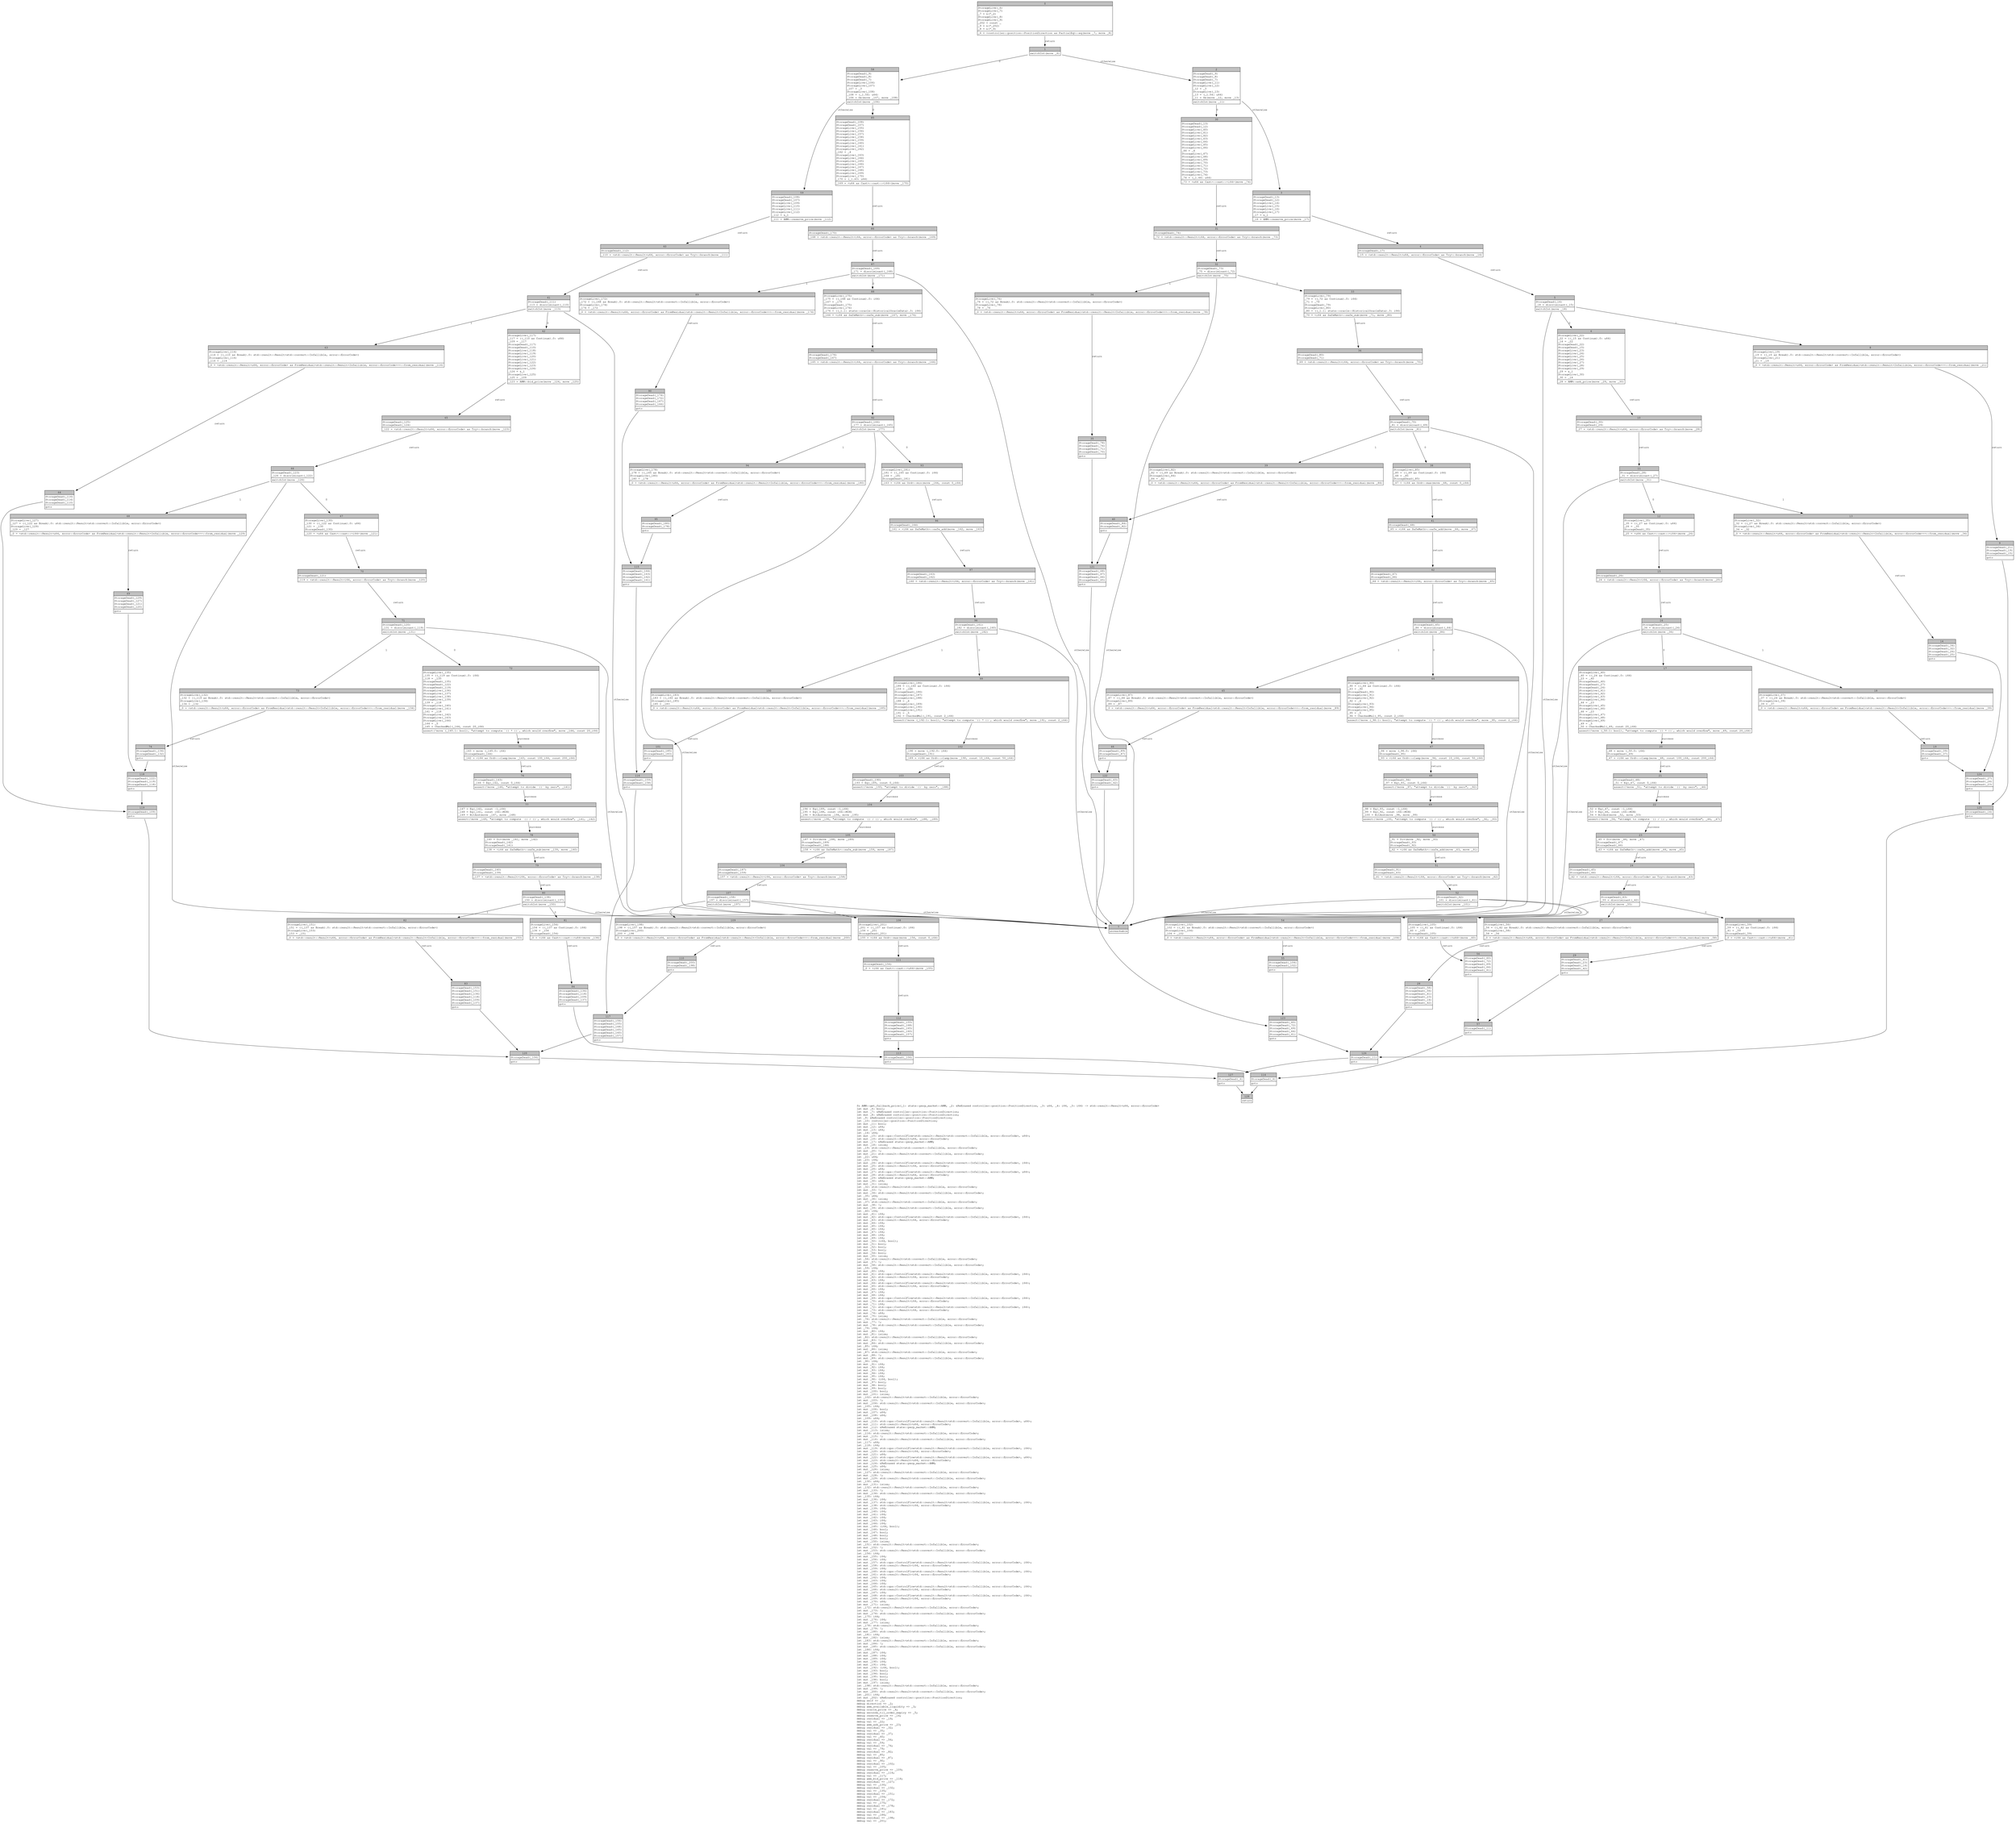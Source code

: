 digraph Mir_0_3826 {
    graph [fontname="Courier, monospace"];
    node [fontname="Courier, monospace"];
    edge [fontname="Courier, monospace"];
    label=<fn AMM::get_fallback_price(_1: state::perp_market::AMM, _2: &amp;ReErased controller::position::PositionDirection, _3: u64, _4: i64, _5: i64) -&gt; std::result::Result&lt;u64, error::ErrorCode&gt;<br align="left"/>let mut _6: bool;<br align="left"/>let mut _7: &amp;ReErased controller::position::PositionDirection;<br align="left"/>let mut _8: &amp;ReErased controller::position::PositionDirection;<br align="left"/>let _9: &amp;ReErased controller::position::PositionDirection;<br align="left"/>let _10: controller::position::PositionDirection;<br align="left"/>let mut _11: bool;<br align="left"/>let mut _12: u64;<br align="left"/>let mut _13: u64;<br align="left"/>let _14: u64;<br align="left"/>let mut _15: std::ops::ControlFlow&lt;std::result::Result&lt;std::convert::Infallible, error::ErrorCode&gt;, u64&gt;;<br align="left"/>let mut _16: std::result::Result&lt;u64, error::ErrorCode&gt;;<br align="left"/>let mut _17: &amp;ReErased state::perp_market::AMM;<br align="left"/>let mut _18: isize;<br align="left"/>let _19: std::result::Result&lt;std::convert::Infallible, error::ErrorCode&gt;;<br align="left"/>let mut _20: !;<br align="left"/>let mut _21: std::result::Result&lt;std::convert::Infallible, error::ErrorCode&gt;;<br align="left"/>let _22: u64;<br align="left"/>let _23: i64;<br align="left"/>let mut _24: std::ops::ControlFlow&lt;std::result::Result&lt;std::convert::Infallible, error::ErrorCode&gt;, i64&gt;;<br align="left"/>let mut _25: std::result::Result&lt;i64, error::ErrorCode&gt;;<br align="left"/>let mut _26: u64;<br align="left"/>let mut _27: std::ops::ControlFlow&lt;std::result::Result&lt;std::convert::Infallible, error::ErrorCode&gt;, u64&gt;;<br align="left"/>let mut _28: std::result::Result&lt;u64, error::ErrorCode&gt;;<br align="left"/>let mut _29: &amp;ReErased state::perp_market::AMM;<br align="left"/>let mut _30: u64;<br align="left"/>let mut _31: isize;<br align="left"/>let _32: std::result::Result&lt;std::convert::Infallible, error::ErrorCode&gt;;<br align="left"/>let mut _33: !;<br align="left"/>let mut _34: std::result::Result&lt;std::convert::Infallible, error::ErrorCode&gt;;<br align="left"/>let _35: u64;<br align="left"/>let mut _36: isize;<br align="left"/>let _37: std::result::Result&lt;std::convert::Infallible, error::ErrorCode&gt;;<br align="left"/>let mut _38: !;<br align="left"/>let mut _39: std::result::Result&lt;std::convert::Infallible, error::ErrorCode&gt;;<br align="left"/>let _40: i64;<br align="left"/>let mut _41: i64;<br align="left"/>let mut _42: std::ops::ControlFlow&lt;std::result::Result&lt;std::convert::Infallible, error::ErrorCode&gt;, i64&gt;;<br align="left"/>let mut _43: std::result::Result&lt;i64, error::ErrorCode&gt;;<br align="left"/>let mut _44: i64;<br align="left"/>let mut _45: i64;<br align="left"/>let mut _46: i64;<br align="left"/>let mut _47: i64;<br align="left"/>let mut _48: i64;<br align="left"/>let mut _49: i64;<br align="left"/>let mut _50: (i64, bool);<br align="left"/>let mut _51: bool;<br align="left"/>let mut _52: bool;<br align="left"/>let mut _53: bool;<br align="left"/>let mut _54: bool;<br align="left"/>let mut _55: isize;<br align="left"/>let _56: std::result::Result&lt;std::convert::Infallible, error::ErrorCode&gt;;<br align="left"/>let mut _57: !;<br align="left"/>let mut _58: std::result::Result&lt;std::convert::Infallible, error::ErrorCode&gt;;<br align="left"/>let _59: i64;<br align="left"/>let mut _60: i64;<br align="left"/>let mut _61: std::ops::ControlFlow&lt;std::result::Result&lt;std::convert::Infallible, error::ErrorCode&gt;, i64&gt;;<br align="left"/>let mut _62: std::result::Result&lt;i64, error::ErrorCode&gt;;<br align="left"/>let mut _63: i64;<br align="left"/>let mut _64: std::ops::ControlFlow&lt;std::result::Result&lt;std::convert::Infallible, error::ErrorCode&gt;, i64&gt;;<br align="left"/>let mut _65: std::result::Result&lt;i64, error::ErrorCode&gt;;<br align="left"/>let mut _66: i64;<br align="left"/>let mut _67: i64;<br align="left"/>let mut _68: i64;<br align="left"/>let mut _69: std::ops::ControlFlow&lt;std::result::Result&lt;std::convert::Infallible, error::ErrorCode&gt;, i64&gt;;<br align="left"/>let mut _70: std::result::Result&lt;i64, error::ErrorCode&gt;;<br align="left"/>let mut _71: i64;<br align="left"/>let mut _72: std::ops::ControlFlow&lt;std::result::Result&lt;std::convert::Infallible, error::ErrorCode&gt;, i64&gt;;<br align="left"/>let mut _73: std::result::Result&lt;i64, error::ErrorCode&gt;;<br align="left"/>let mut _74: u64;<br align="left"/>let mut _75: isize;<br align="left"/>let _76: std::result::Result&lt;std::convert::Infallible, error::ErrorCode&gt;;<br align="left"/>let mut _77: !;<br align="left"/>let mut _78: std::result::Result&lt;std::convert::Infallible, error::ErrorCode&gt;;<br align="left"/>let _79: i64;<br align="left"/>let mut _80: i64;<br align="left"/>let mut _81: isize;<br align="left"/>let _82: std::result::Result&lt;std::convert::Infallible, error::ErrorCode&gt;;<br align="left"/>let mut _83: !;<br align="left"/>let mut _84: std::result::Result&lt;std::convert::Infallible, error::ErrorCode&gt;;<br align="left"/>let _85: i64;<br align="left"/>let mut _86: isize;<br align="left"/>let _87: std::result::Result&lt;std::convert::Infallible, error::ErrorCode&gt;;<br align="left"/>let mut _88: !;<br align="left"/>let mut _89: std::result::Result&lt;std::convert::Infallible, error::ErrorCode&gt;;<br align="left"/>let _90: i64;<br align="left"/>let mut _91: i64;<br align="left"/>let mut _92: i64;<br align="left"/>let mut _93: i64;<br align="left"/>let mut _94: i64;<br align="left"/>let mut _95: i64;<br align="left"/>let mut _96: (i64, bool);<br align="left"/>let mut _97: bool;<br align="left"/>let mut _98: bool;<br align="left"/>let mut _99: bool;<br align="left"/>let mut _100: bool;<br align="left"/>let mut _101: isize;<br align="left"/>let _102: std::result::Result&lt;std::convert::Infallible, error::ErrorCode&gt;;<br align="left"/>let mut _103: !;<br align="left"/>let mut _104: std::result::Result&lt;std::convert::Infallible, error::ErrorCode&gt;;<br align="left"/>let _105: i64;<br align="left"/>let mut _106: bool;<br align="left"/>let mut _107: u64;<br align="left"/>let mut _108: u64;<br align="left"/>let _109: u64;<br align="left"/>let mut _110: std::ops::ControlFlow&lt;std::result::Result&lt;std::convert::Infallible, error::ErrorCode&gt;, u64&gt;;<br align="left"/>let mut _111: std::result::Result&lt;u64, error::ErrorCode&gt;;<br align="left"/>let mut _112: &amp;ReErased state::perp_market::AMM;<br align="left"/>let mut _113: isize;<br align="left"/>let _114: std::result::Result&lt;std::convert::Infallible, error::ErrorCode&gt;;<br align="left"/>let mut _115: !;<br align="left"/>let mut _116: std::result::Result&lt;std::convert::Infallible, error::ErrorCode&gt;;<br align="left"/>let _117: u64;<br align="left"/>let _118: i64;<br align="left"/>let mut _119: std::ops::ControlFlow&lt;std::result::Result&lt;std::convert::Infallible, error::ErrorCode&gt;, i64&gt;;<br align="left"/>let mut _120: std::result::Result&lt;i64, error::ErrorCode&gt;;<br align="left"/>let mut _121: u64;<br align="left"/>let mut _122: std::ops::ControlFlow&lt;std::result::Result&lt;std::convert::Infallible, error::ErrorCode&gt;, u64&gt;;<br align="left"/>let mut _123: std::result::Result&lt;u64, error::ErrorCode&gt;;<br align="left"/>let mut _124: &amp;ReErased state::perp_market::AMM;<br align="left"/>let mut _125: u64;<br align="left"/>let mut _126: isize;<br align="left"/>let _127: std::result::Result&lt;std::convert::Infallible, error::ErrorCode&gt;;<br align="left"/>let mut _128: !;<br align="left"/>let mut _129: std::result::Result&lt;std::convert::Infallible, error::ErrorCode&gt;;<br align="left"/>let _130: u64;<br align="left"/>let mut _131: isize;<br align="left"/>let _132: std::result::Result&lt;std::convert::Infallible, error::ErrorCode&gt;;<br align="left"/>let mut _133: !;<br align="left"/>let mut _134: std::result::Result&lt;std::convert::Infallible, error::ErrorCode&gt;;<br align="left"/>let _135: i64;<br align="left"/>let mut _136: i64;<br align="left"/>let mut _137: std::ops::ControlFlow&lt;std::result::Result&lt;std::convert::Infallible, error::ErrorCode&gt;, i64&gt;;<br align="left"/>let mut _138: std::result::Result&lt;i64, error::ErrorCode&gt;;<br align="left"/>let mut _139: i64;<br align="left"/>let mut _140: i64;<br align="left"/>let mut _141: i64;<br align="left"/>let mut _142: i64;<br align="left"/>let mut _143: i64;<br align="left"/>let mut _144: i64;<br align="left"/>let mut _145: (i64, bool);<br align="left"/>let mut _146: bool;<br align="left"/>let mut _147: bool;<br align="left"/>let mut _148: bool;<br align="left"/>let mut _149: bool;<br align="left"/>let mut _150: isize;<br align="left"/>let _151: std::result::Result&lt;std::convert::Infallible, error::ErrorCode&gt;;<br align="left"/>let mut _152: !;<br align="left"/>let mut _153: std::result::Result&lt;std::convert::Infallible, error::ErrorCode&gt;;<br align="left"/>let _154: i64;<br align="left"/>let mut _155: i64;<br align="left"/>let mut _156: i64;<br align="left"/>let mut _157: std::ops::ControlFlow&lt;std::result::Result&lt;std::convert::Infallible, error::ErrorCode&gt;, i64&gt;;<br align="left"/>let mut _158: std::result::Result&lt;i64, error::ErrorCode&gt;;<br align="left"/>let mut _159: i64;<br align="left"/>let mut _160: std::ops::ControlFlow&lt;std::result::Result&lt;std::convert::Infallible, error::ErrorCode&gt;, i64&gt;;<br align="left"/>let mut _161: std::result::Result&lt;i64, error::ErrorCode&gt;;<br align="left"/>let mut _162: i64;<br align="left"/>let mut _163: i64;<br align="left"/>let mut _164: i64;<br align="left"/>let mut _165: std::ops::ControlFlow&lt;std::result::Result&lt;std::convert::Infallible, error::ErrorCode&gt;, i64&gt;;<br align="left"/>let mut _166: std::result::Result&lt;i64, error::ErrorCode&gt;;<br align="left"/>let mut _167: i64;<br align="left"/>let mut _168: std::ops::ControlFlow&lt;std::result::Result&lt;std::convert::Infallible, error::ErrorCode&gt;, i64&gt;;<br align="left"/>let mut _169: std::result::Result&lt;i64, error::ErrorCode&gt;;<br align="left"/>let mut _170: u64;<br align="left"/>let mut _171: isize;<br align="left"/>let _172: std::result::Result&lt;std::convert::Infallible, error::ErrorCode&gt;;<br align="left"/>let mut _173: !;<br align="left"/>let mut _174: std::result::Result&lt;std::convert::Infallible, error::ErrorCode&gt;;<br align="left"/>let _175: i64;<br align="left"/>let mut _176: i64;<br align="left"/>let mut _177: isize;<br align="left"/>let _178: std::result::Result&lt;std::convert::Infallible, error::ErrorCode&gt;;<br align="left"/>let mut _179: !;<br align="left"/>let mut _180: std::result::Result&lt;std::convert::Infallible, error::ErrorCode&gt;;<br align="left"/>let _181: i64;<br align="left"/>let mut _182: isize;<br align="left"/>let _183: std::result::Result&lt;std::convert::Infallible, error::ErrorCode&gt;;<br align="left"/>let mut _184: !;<br align="left"/>let mut _185: std::result::Result&lt;std::convert::Infallible, error::ErrorCode&gt;;<br align="left"/>let _186: i64;<br align="left"/>let mut _187: i64;<br align="left"/>let mut _188: i64;<br align="left"/>let mut _189: i64;<br align="left"/>let mut _190: i64;<br align="left"/>let mut _191: i64;<br align="left"/>let mut _192: (i64, bool);<br align="left"/>let mut _193: bool;<br align="left"/>let mut _194: bool;<br align="left"/>let mut _195: bool;<br align="left"/>let mut _196: bool;<br align="left"/>let mut _197: isize;<br align="left"/>let _198: std::result::Result&lt;std::convert::Infallible, error::ErrorCode&gt;;<br align="left"/>let mut _199: !;<br align="left"/>let mut _200: std::result::Result&lt;std::convert::Infallible, error::ErrorCode&gt;;<br align="left"/>let _201: i64;<br align="left"/>let mut _202: &amp;ReErased controller::position::PositionDirection;<br align="left"/>debug self =&gt; _1;<br align="left"/>debug direction =&gt; _2;<br align="left"/>debug amm_available_liquidity =&gt; _3;<br align="left"/>debug oracle_price =&gt; _4;<br align="left"/>debug seconds_til_order_expiry =&gt; _5;<br align="left"/>debug reserve_price =&gt; _14;<br align="left"/>debug residual =&gt; _19;<br align="left"/>debug val =&gt; _22;<br align="left"/>debug amm_ask_price =&gt; _23;<br align="left"/>debug residual =&gt; _32;<br align="left"/>debug val =&gt; _35;<br align="left"/>debug residual =&gt; _37;<br align="left"/>debug val =&gt; _40;<br align="left"/>debug residual =&gt; _56;<br align="left"/>debug val =&gt; _59;<br align="left"/>debug residual =&gt; _76;<br align="left"/>debug val =&gt; _79;<br align="left"/>debug residual =&gt; _82;<br align="left"/>debug val =&gt; _85;<br align="left"/>debug residual =&gt; _87;<br align="left"/>debug val =&gt; _90;<br align="left"/>debug residual =&gt; _102;<br align="left"/>debug val =&gt; _105;<br align="left"/>debug reserve_price =&gt; _109;<br align="left"/>debug residual =&gt; _114;<br align="left"/>debug val =&gt; _117;<br align="left"/>debug amm_bid_price =&gt; _118;<br align="left"/>debug residual =&gt; _127;<br align="left"/>debug val =&gt; _130;<br align="left"/>debug residual =&gt; _132;<br align="left"/>debug val =&gt; _135;<br align="left"/>debug residual =&gt; _151;<br align="left"/>debug val =&gt; _154;<br align="left"/>debug residual =&gt; _172;<br align="left"/>debug val =&gt; _175;<br align="left"/>debug residual =&gt; _178;<br align="left"/>debug val =&gt; _181;<br align="left"/>debug residual =&gt; _183;<br align="left"/>debug val =&gt; _186;<br align="left"/>debug residual =&gt; _198;<br align="left"/>debug val =&gt; _201;<br align="left"/>>;
    bb0__0_3826 [shape="none", label=<<table border="0" cellborder="1" cellspacing="0"><tr><td bgcolor="gray" align="center" colspan="1">0</td></tr><tr><td align="left" balign="left">StorageLive(_6)<br/>StorageLive(_7)<br/>_7 = &amp;(*_2)<br/>StorageLive(_8)<br/>StorageLive(_9)<br/>_202 = const _<br/>_9 = &amp;(*_202)<br/>_8 = &amp;(*_9)<br/></td></tr><tr><td align="left">_6 = &lt;controller::position::PositionDirection as PartialEq&gt;::eq(move _7, move _8)</td></tr></table>>];
    bb1__0_3826 [shape="none", label=<<table border="0" cellborder="1" cellspacing="0"><tr><td bgcolor="gray" align="center" colspan="1">1</td></tr><tr><td align="left">switchInt(move _6)</td></tr></table>>];
    bb2__0_3826 [shape="none", label=<<table border="0" cellborder="1" cellspacing="0"><tr><td bgcolor="gray" align="center" colspan="1">2</td></tr><tr><td align="left" balign="left">StorageDead(_9)<br/>StorageDead(_8)<br/>StorageDead(_7)<br/>StorageLive(_11)<br/>StorageLive(_12)<br/>_12 = _3<br/>StorageLive(_13)<br/>_13 = (_1.54: u64)<br/>_11 = Ge(move _12, move _13)<br/></td></tr><tr><td align="left">switchInt(move _11)</td></tr></table>>];
    bb3__0_3826 [shape="none", label=<<table border="0" cellborder="1" cellspacing="0"><tr><td bgcolor="gray" align="center" colspan="1">3</td></tr><tr><td align="left" balign="left">StorageDead(_13)<br/>StorageDead(_12)<br/>StorageLive(_14)<br/>StorageLive(_15)<br/>StorageLive(_16)<br/>StorageLive(_17)<br/>_17 = &amp;_1<br/></td></tr><tr><td align="left">_16 = AMM::reserve_price(move _17)</td></tr></table>>];
    bb4__0_3826 [shape="none", label=<<table border="0" cellborder="1" cellspacing="0"><tr><td bgcolor="gray" align="center" colspan="1">4</td></tr><tr><td align="left" balign="left">StorageDead(_17)<br/></td></tr><tr><td align="left">_15 = &lt;std::result::Result&lt;u64, error::ErrorCode&gt; as Try&gt;::branch(move _16)</td></tr></table>>];
    bb5__0_3826 [shape="none", label=<<table border="0" cellborder="1" cellspacing="0"><tr><td bgcolor="gray" align="center" colspan="1">5</td></tr><tr><td align="left" balign="left">StorageDead(_16)<br/>_18 = discriminant(_15)<br/></td></tr><tr><td align="left">switchInt(move _18)</td></tr></table>>];
    bb6__0_3826 [shape="none", label=<<table border="0" cellborder="1" cellspacing="0"><tr><td bgcolor="gray" align="center" colspan="1">6</td></tr><tr><td align="left" balign="left">StorageLive(_22)<br/>_22 = ((_15 as Continue).0: u64)<br/>_14 = _22<br/>StorageDead(_22)<br/>StorageDead(_15)<br/>StorageLive(_23)<br/>StorageLive(_24)<br/>StorageLive(_25)<br/>StorageLive(_26)<br/>StorageLive(_27)<br/>StorageLive(_28)<br/>StorageLive(_29)<br/>_29 = &amp;_1<br/>StorageLive(_30)<br/>_30 = _14<br/></td></tr><tr><td align="left">_28 = AMM::ask_price(move _29, move _30)</td></tr></table>>];
    bb7__0_3826 [shape="none", label=<<table border="0" cellborder="1" cellspacing="0"><tr><td bgcolor="gray" align="center" colspan="1">7</td></tr><tr><td align="left">unreachable</td></tr></table>>];
    bb8__0_3826 [shape="none", label=<<table border="0" cellborder="1" cellspacing="0"><tr><td bgcolor="gray" align="center" colspan="1">8</td></tr><tr><td align="left" balign="left">StorageLive(_19)<br/>_19 = ((_15 as Break).0: std::result::Result&lt;std::convert::Infallible, error::ErrorCode&gt;)<br/>StorageLive(_21)<br/>_21 = _19<br/></td></tr><tr><td align="left">_0 = &lt;std::result::Result&lt;u64, error::ErrorCode&gt; as FromResidual&lt;std::result::Result&lt;Infallible, error::ErrorCode&gt;&gt;&gt;::from_residual(move _21)</td></tr></table>>];
    bb9__0_3826 [shape="none", label=<<table border="0" cellborder="1" cellspacing="0"><tr><td bgcolor="gray" align="center" colspan="1">9</td></tr><tr><td align="left" balign="left">StorageDead(_21)<br/>StorageDead(_19)<br/>StorageDead(_15)<br/></td></tr><tr><td align="left">goto</td></tr></table>>];
    bb10__0_3826 [shape="none", label=<<table border="0" cellborder="1" cellspacing="0"><tr><td bgcolor="gray" align="center" colspan="1">10</td></tr><tr><td align="left" balign="left">StorageDead(_30)<br/>StorageDead(_29)<br/></td></tr><tr><td align="left">_27 = &lt;std::result::Result&lt;u64, error::ErrorCode&gt; as Try&gt;::branch(move _28)</td></tr></table>>];
    bb11__0_3826 [shape="none", label=<<table border="0" cellborder="1" cellspacing="0"><tr><td bgcolor="gray" align="center" colspan="1">11</td></tr><tr><td align="left" balign="left">StorageDead(_28)<br/>_31 = discriminant(_27)<br/></td></tr><tr><td align="left">switchInt(move _31)</td></tr></table>>];
    bb12__0_3826 [shape="none", label=<<table border="0" cellborder="1" cellspacing="0"><tr><td bgcolor="gray" align="center" colspan="1">12</td></tr><tr><td align="left" balign="left">StorageLive(_35)<br/>_35 = ((_27 as Continue).0: u64)<br/>_26 = _35<br/>StorageDead(_35)<br/></td></tr><tr><td align="left">_25 = &lt;u64 as Cast&gt;::cast::&lt;i64&gt;(move _26)</td></tr></table>>];
    bb13__0_3826 [shape="none", label=<<table border="0" cellborder="1" cellspacing="0"><tr><td bgcolor="gray" align="center" colspan="1">13</td></tr><tr><td align="left" balign="left">StorageLive(_32)<br/>_32 = ((_27 as Break).0: std::result::Result&lt;std::convert::Infallible, error::ErrorCode&gt;)<br/>StorageLive(_34)<br/>_34 = _32<br/></td></tr><tr><td align="left">_0 = &lt;std::result::Result&lt;u64, error::ErrorCode&gt; as FromResidual&lt;std::result::Result&lt;Infallible, error::ErrorCode&gt;&gt;&gt;::from_residual(move _34)</td></tr></table>>];
    bb14__0_3826 [shape="none", label=<<table border="0" cellborder="1" cellspacing="0"><tr><td bgcolor="gray" align="center" colspan="1">14</td></tr><tr><td align="left" balign="left">StorageDead(_34)<br/>StorageDead(_32)<br/>StorageDead(_26)<br/>StorageDead(_25)<br/></td></tr><tr><td align="left">goto</td></tr></table>>];
    bb15__0_3826 [shape="none", label=<<table border="0" cellborder="1" cellspacing="0"><tr><td bgcolor="gray" align="center" colspan="1">15</td></tr><tr><td align="left" balign="left">StorageDead(_26)<br/></td></tr><tr><td align="left">_24 = &lt;std::result::Result&lt;i64, error::ErrorCode&gt; as Try&gt;::branch(move _25)</td></tr></table>>];
    bb16__0_3826 [shape="none", label=<<table border="0" cellborder="1" cellspacing="0"><tr><td bgcolor="gray" align="center" colspan="1">16</td></tr><tr><td align="left" balign="left">StorageDead(_25)<br/>_36 = discriminant(_24)<br/></td></tr><tr><td align="left">switchInt(move _36)</td></tr></table>>];
    bb17__0_3826 [shape="none", label=<<table border="0" cellborder="1" cellspacing="0"><tr><td bgcolor="gray" align="center" colspan="1">17</td></tr><tr><td align="left" balign="left">StorageLive(_40)<br/>_40 = ((_24 as Continue).0: i64)<br/>_23 = _40<br/>StorageDead(_40)<br/>StorageDead(_27)<br/>StorageDead(_24)<br/>StorageLive(_41)<br/>StorageLive(_42)<br/>StorageLive(_43)<br/>StorageLive(_44)<br/>_44 = _23<br/>StorageLive(_45)<br/>StorageLive(_46)<br/>_46 = _23<br/>StorageLive(_47)<br/>StorageLive(_48)<br/>StorageLive(_49)<br/>_49 = _5<br/>_50 = CheckedMul(_49, const 20_i64)<br/></td></tr><tr><td align="left">assert(!move (_50.1: bool), &quot;attempt to compute `{} * {}`, which would overflow&quot;, move _49, const 20_i64)</td></tr></table>>];
    bb18__0_3826 [shape="none", label=<<table border="0" cellborder="1" cellspacing="0"><tr><td bgcolor="gray" align="center" colspan="1">18</td></tr><tr><td align="left" balign="left">StorageLive(_37)<br/>_37 = ((_24 as Break).0: std::result::Result&lt;std::convert::Infallible, error::ErrorCode&gt;)<br/>StorageLive(_39)<br/>_39 = _37<br/></td></tr><tr><td align="left">_0 = &lt;std::result::Result&lt;u64, error::ErrorCode&gt; as FromResidual&lt;std::result::Result&lt;Infallible, error::ErrorCode&gt;&gt;&gt;::from_residual(move _39)</td></tr></table>>];
    bb19__0_3826 [shape="none", label=<<table border="0" cellborder="1" cellspacing="0"><tr><td bgcolor="gray" align="center" colspan="1">19</td></tr><tr><td align="left" balign="left">StorageDead(_39)<br/>StorageDead(_37)<br/></td></tr><tr><td align="left">goto</td></tr></table>>];
    bb20__0_3826 [shape="none", label=<<table border="0" cellborder="1" cellspacing="0"><tr><td bgcolor="gray" align="center" colspan="1">20</td></tr><tr><td align="left" balign="left">_48 = move (_50.0: i64)<br/>StorageDead(_49)<br/></td></tr><tr><td align="left">_47 = &lt;i64 as Ord&gt;::clamp(move _48, const 100_i64, const 200_i64)</td></tr></table>>];
    bb21__0_3826 [shape="none", label=<<table border="0" cellborder="1" cellspacing="0"><tr><td bgcolor="gray" align="center" colspan="1">21</td></tr><tr><td align="left" balign="left">StorageDead(_48)<br/>_51 = Eq(_47, const 0_i64)<br/></td></tr><tr><td align="left">assert(!move _51, &quot;attempt to divide `{}` by zero&quot;, _46)</td></tr></table>>];
    bb22__0_3826 [shape="none", label=<<table border="0" cellborder="1" cellspacing="0"><tr><td bgcolor="gray" align="center" colspan="1">22</td></tr><tr><td align="left" balign="left">_52 = Eq(_47, const -1_i64)<br/>_53 = Eq(_46, const i64::MIN)<br/>_54 = BitAnd(move _52, move _53)<br/></td></tr><tr><td align="left">assert(!move _54, &quot;attempt to compute `{} / {}`, which would overflow&quot;, _46, _47)</td></tr></table>>];
    bb23__0_3826 [shape="none", label=<<table border="0" cellborder="1" cellspacing="0"><tr><td bgcolor="gray" align="center" colspan="1">23</td></tr><tr><td align="left" balign="left">_45 = Div(move _46, move _47)<br/>StorageDead(_47)<br/>StorageDead(_46)<br/></td></tr><tr><td align="left">_43 = &lt;i64 as SafeMath&gt;::safe_add(move _44, move _45)</td></tr></table>>];
    bb24__0_3826 [shape="none", label=<<table border="0" cellborder="1" cellspacing="0"><tr><td bgcolor="gray" align="center" colspan="1">24</td></tr><tr><td align="left" balign="left">StorageDead(_45)<br/>StorageDead(_44)<br/></td></tr><tr><td align="left">_42 = &lt;std::result::Result&lt;i64, error::ErrorCode&gt; as Try&gt;::branch(move _43)</td></tr></table>>];
    bb25__0_3826 [shape="none", label=<<table border="0" cellborder="1" cellspacing="0"><tr><td bgcolor="gray" align="center" colspan="1">25</td></tr><tr><td align="left" balign="left">StorageDead(_43)<br/>_55 = discriminant(_42)<br/></td></tr><tr><td align="left">switchInt(move _55)</td></tr></table>>];
    bb26__0_3826 [shape="none", label=<<table border="0" cellborder="1" cellspacing="0"><tr><td bgcolor="gray" align="center" colspan="1">26</td></tr><tr><td align="left" balign="left">StorageLive(_59)<br/>_59 = ((_42 as Continue).0: i64)<br/>_41 = _59<br/>StorageDead(_59)<br/></td></tr><tr><td align="left">_0 = &lt;i64 as Cast&gt;::cast::&lt;u64&gt;(move _41)</td></tr></table>>];
    bb27__0_3826 [shape="none", label=<<table border="0" cellborder="1" cellspacing="0"><tr><td bgcolor="gray" align="center" colspan="1">27</td></tr><tr><td align="left" balign="left">StorageLive(_56)<br/>_56 = ((_42 as Break).0: std::result::Result&lt;std::convert::Infallible, error::ErrorCode&gt;)<br/>StorageLive(_58)<br/>_58 = _56<br/></td></tr><tr><td align="left">_0 = &lt;std::result::Result&lt;u64, error::ErrorCode&gt; as FromResidual&lt;std::result::Result&lt;Infallible, error::ErrorCode&gt;&gt;&gt;::from_residual(move _58)</td></tr></table>>];
    bb28__0_3826 [shape="none", label=<<table border="0" cellborder="1" cellspacing="0"><tr><td bgcolor="gray" align="center" colspan="1">28</td></tr><tr><td align="left" balign="left">StorageDead(_58)<br/>StorageDead(_56)<br/>StorageDead(_41)<br/>StorageDead(_23)<br/>StorageDead(_14)<br/>StorageDead(_42)<br/></td></tr><tr><td align="left">goto</td></tr></table>>];
    bb29__0_3826 [shape="none", label=<<table border="0" cellborder="1" cellspacing="0"><tr><td bgcolor="gray" align="center" colspan="1">29</td></tr><tr><td align="left" balign="left">StorageDead(_41)<br/>StorageDead(_23)<br/>StorageDead(_14)<br/>StorageDead(_42)<br/></td></tr><tr><td align="left">goto</td></tr></table>>];
    bb30__0_3826 [shape="none", label=<<table border="0" cellborder="1" cellspacing="0"><tr><td bgcolor="gray" align="center" colspan="1">30</td></tr><tr><td align="left" balign="left">StorageDead(_13)<br/>StorageDead(_12)<br/>StorageLive(_60)<br/>StorageLive(_61)<br/>StorageLive(_62)<br/>StorageLive(_63)<br/>StorageLive(_64)<br/>StorageLive(_65)<br/>StorageLive(_66)<br/>_66 = _4<br/>StorageLive(_67)<br/>StorageLive(_68)<br/>StorageLive(_69)<br/>StorageLive(_70)<br/>StorageLive(_71)<br/>StorageLive(_72)<br/>StorageLive(_73)<br/>StorageLive(_74)<br/>_74 = (_1.44: u64)<br/></td></tr><tr><td align="left">_73 = &lt;u64 as Cast&gt;::cast::&lt;i64&gt;(move _74)</td></tr></table>>];
    bb31__0_3826 [shape="none", label=<<table border="0" cellborder="1" cellspacing="0"><tr><td bgcolor="gray" align="center" colspan="1">31</td></tr><tr><td align="left" balign="left">StorageDead(_74)<br/></td></tr><tr><td align="left">_72 = &lt;std::result::Result&lt;i64, error::ErrorCode&gt; as Try&gt;::branch(move _73)</td></tr></table>>];
    bb32__0_3826 [shape="none", label=<<table border="0" cellborder="1" cellspacing="0"><tr><td bgcolor="gray" align="center" colspan="1">32</td></tr><tr><td align="left" balign="left">StorageDead(_73)<br/>_75 = discriminant(_72)<br/></td></tr><tr><td align="left">switchInt(move _75)</td></tr></table>>];
    bb33__0_3826 [shape="none", label=<<table border="0" cellborder="1" cellspacing="0"><tr><td bgcolor="gray" align="center" colspan="1">33</td></tr><tr><td align="left" balign="left">StorageLive(_79)<br/>_79 = ((_72 as Continue).0: i64)<br/>_71 = _79<br/>StorageDead(_79)<br/>StorageLive(_80)<br/>_80 = ((_1.1: state::oracle::HistoricalOracleData).3: i64)<br/></td></tr><tr><td align="left">_70 = &lt;i64 as SafeMath&gt;::safe_sub(move _71, move _80)</td></tr></table>>];
    bb34__0_3826 [shape="none", label=<<table border="0" cellborder="1" cellspacing="0"><tr><td bgcolor="gray" align="center" colspan="1">34</td></tr><tr><td align="left" balign="left">StorageLive(_76)<br/>_76 = ((_72 as Break).0: std::result::Result&lt;std::convert::Infallible, error::ErrorCode&gt;)<br/>StorageLive(_78)<br/>_78 = _76<br/></td></tr><tr><td align="left">_0 = &lt;std::result::Result&lt;u64, error::ErrorCode&gt; as FromResidual&lt;std::result::Result&lt;Infallible, error::ErrorCode&gt;&gt;&gt;::from_residual(move _78)</td></tr></table>>];
    bb35__0_3826 [shape="none", label=<<table border="0" cellborder="1" cellspacing="0"><tr><td bgcolor="gray" align="center" colspan="1">35</td></tr><tr><td align="left" balign="left">StorageDead(_78)<br/>StorageDead(_76)<br/>StorageDead(_71)<br/>StorageDead(_70)<br/></td></tr><tr><td align="left">goto</td></tr></table>>];
    bb36__0_3826 [shape="none", label=<<table border="0" cellborder="1" cellspacing="0"><tr><td bgcolor="gray" align="center" colspan="1">36</td></tr><tr><td align="left" balign="left">StorageDead(_80)<br/>StorageDead(_71)<br/></td></tr><tr><td align="left">_69 = &lt;std::result::Result&lt;i64, error::ErrorCode&gt; as Try&gt;::branch(move _70)</td></tr></table>>];
    bb37__0_3826 [shape="none", label=<<table border="0" cellborder="1" cellspacing="0"><tr><td bgcolor="gray" align="center" colspan="1">37</td></tr><tr><td align="left" balign="left">StorageDead(_70)<br/>_81 = discriminant(_69)<br/></td></tr><tr><td align="left">switchInt(move _81)</td></tr></table>>];
    bb38__0_3826 [shape="none", label=<<table border="0" cellborder="1" cellspacing="0"><tr><td bgcolor="gray" align="center" colspan="1">38</td></tr><tr><td align="left" balign="left">StorageLive(_85)<br/>_85 = ((_69 as Continue).0: i64)<br/>_68 = _85<br/>StorageDead(_85)<br/></td></tr><tr><td align="left">_67 = &lt;i64 as Ord&gt;::max(move _68, const 0_i64)</td></tr></table>>];
    bb39__0_3826 [shape="none", label=<<table border="0" cellborder="1" cellspacing="0"><tr><td bgcolor="gray" align="center" colspan="1">39</td></tr><tr><td align="left" balign="left">StorageLive(_82)<br/>_82 = ((_69 as Break).0: std::result::Result&lt;std::convert::Infallible, error::ErrorCode&gt;)<br/>StorageLive(_84)<br/>_84 = _82<br/></td></tr><tr><td align="left">_0 = &lt;std::result::Result&lt;u64, error::ErrorCode&gt; as FromResidual&lt;std::result::Result&lt;Infallible, error::ErrorCode&gt;&gt;&gt;::from_residual(move _84)</td></tr></table>>];
    bb40__0_3826 [shape="none", label=<<table border="0" cellborder="1" cellspacing="0"><tr><td bgcolor="gray" align="center" colspan="1">40</td></tr><tr><td align="left" balign="left">StorageDead(_84)<br/>StorageDead(_82)<br/></td></tr><tr><td align="left">goto</td></tr></table>>];
    bb41__0_3826 [shape="none", label=<<table border="0" cellborder="1" cellspacing="0"><tr><td bgcolor="gray" align="center" colspan="1">41</td></tr><tr><td align="left" balign="left">StorageDead(_68)<br/></td></tr><tr><td align="left">_65 = &lt;i64 as SafeMath&gt;::safe_add(move _66, move _67)</td></tr></table>>];
    bb42__0_3826 [shape="none", label=<<table border="0" cellborder="1" cellspacing="0"><tr><td bgcolor="gray" align="center" colspan="1">42</td></tr><tr><td align="left" balign="left">StorageDead(_67)<br/>StorageDead(_66)<br/></td></tr><tr><td align="left">_64 = &lt;std::result::Result&lt;i64, error::ErrorCode&gt; as Try&gt;::branch(move _65)</td></tr></table>>];
    bb43__0_3826 [shape="none", label=<<table border="0" cellborder="1" cellspacing="0"><tr><td bgcolor="gray" align="center" colspan="1">43</td></tr><tr><td align="left" balign="left">StorageDead(_65)<br/>_86 = discriminant(_64)<br/></td></tr><tr><td align="left">switchInt(move _86)</td></tr></table>>];
    bb44__0_3826 [shape="none", label=<<table border="0" cellborder="1" cellspacing="0"><tr><td bgcolor="gray" align="center" colspan="1">44</td></tr><tr><td align="left" balign="left">StorageLive(_90)<br/>_90 = ((_64 as Continue).0: i64)<br/>_63 = _90<br/>StorageDead(_90)<br/>StorageLive(_91)<br/>StorageLive(_92)<br/>_92 = _4<br/>StorageLive(_93)<br/>StorageLive(_94)<br/>StorageLive(_95)<br/>_95 = _5<br/>_96 = CheckedMul(_95, const 2_i64)<br/></td></tr><tr><td align="left">assert(!move (_96.1: bool), &quot;attempt to compute `{} * {}`, which would overflow&quot;, move _95, const 2_i64)</td></tr></table>>];
    bb45__0_3826 [shape="none", label=<<table border="0" cellborder="1" cellspacing="0"><tr><td bgcolor="gray" align="center" colspan="1">45</td></tr><tr><td align="left" balign="left">StorageLive(_87)<br/>_87 = ((_64 as Break).0: std::result::Result&lt;std::convert::Infallible, error::ErrorCode&gt;)<br/>StorageLive(_89)<br/>_89 = _87<br/></td></tr><tr><td align="left">_0 = &lt;std::result::Result&lt;u64, error::ErrorCode&gt; as FromResidual&lt;std::result::Result&lt;Infallible, error::ErrorCode&gt;&gt;&gt;::from_residual(move _89)</td></tr></table>>];
    bb46__0_3826 [shape="none", label=<<table border="0" cellborder="1" cellspacing="0"><tr><td bgcolor="gray" align="center" colspan="1">46</td></tr><tr><td align="left" balign="left">StorageDead(_89)<br/>StorageDead(_87)<br/></td></tr><tr><td align="left">goto</td></tr></table>>];
    bb47__0_3826 [shape="none", label=<<table border="0" cellborder="1" cellspacing="0"><tr><td bgcolor="gray" align="center" colspan="1">47</td></tr><tr><td align="left" balign="left">_94 = move (_96.0: i64)<br/>StorageDead(_95)<br/></td></tr><tr><td align="left">_93 = &lt;i64 as Ord&gt;::clamp(move _94, const 10_i64, const 50_i64)</td></tr></table>>];
    bb48__0_3826 [shape="none", label=<<table border="0" cellborder="1" cellspacing="0"><tr><td bgcolor="gray" align="center" colspan="1">48</td></tr><tr><td align="left" balign="left">StorageDead(_94)<br/>_97 = Eq(_93, const 0_i64)<br/></td></tr><tr><td align="left">assert(!move _97, &quot;attempt to divide `{}` by zero&quot;, _92)</td></tr></table>>];
    bb49__0_3826 [shape="none", label=<<table border="0" cellborder="1" cellspacing="0"><tr><td bgcolor="gray" align="center" colspan="1">49</td></tr><tr><td align="left" balign="left">_98 = Eq(_93, const -1_i64)<br/>_99 = Eq(_92, const i64::MIN)<br/>_100 = BitAnd(move _98, move _99)<br/></td></tr><tr><td align="left">assert(!move _100, &quot;attempt to compute `{} / {}`, which would overflow&quot;, _92, _93)</td></tr></table>>];
    bb50__0_3826 [shape="none", label=<<table border="0" cellborder="1" cellspacing="0"><tr><td bgcolor="gray" align="center" colspan="1">50</td></tr><tr><td align="left" balign="left">_91 = Div(move _92, move _93)<br/>StorageDead(_93)<br/>StorageDead(_92)<br/></td></tr><tr><td align="left">_62 = &lt;i64 as SafeMath&gt;::safe_add(move _63, move _91)</td></tr></table>>];
    bb51__0_3826 [shape="none", label=<<table border="0" cellborder="1" cellspacing="0"><tr><td bgcolor="gray" align="center" colspan="1">51</td></tr><tr><td align="left" balign="left">StorageDead(_91)<br/>StorageDead(_63)<br/></td></tr><tr><td align="left">_61 = &lt;std::result::Result&lt;i64, error::ErrorCode&gt; as Try&gt;::branch(move _62)</td></tr></table>>];
    bb52__0_3826 [shape="none", label=<<table border="0" cellborder="1" cellspacing="0"><tr><td bgcolor="gray" align="center" colspan="1">52</td></tr><tr><td align="left" balign="left">StorageDead(_62)<br/>_101 = discriminant(_61)<br/></td></tr><tr><td align="left">switchInt(move _101)</td></tr></table>>];
    bb53__0_3826 [shape="none", label=<<table border="0" cellborder="1" cellspacing="0"><tr><td bgcolor="gray" align="center" colspan="1">53</td></tr><tr><td align="left" balign="left">StorageLive(_105)<br/>_105 = ((_61 as Continue).0: i64)<br/>_60 = _105<br/>StorageDead(_105)<br/></td></tr><tr><td align="left">_0 = &lt;i64 as Cast&gt;::cast::&lt;u64&gt;(move _60)</td></tr></table>>];
    bb54__0_3826 [shape="none", label=<<table border="0" cellborder="1" cellspacing="0"><tr><td bgcolor="gray" align="center" colspan="1">54</td></tr><tr><td align="left" balign="left">StorageLive(_102)<br/>_102 = ((_61 as Break).0: std::result::Result&lt;std::convert::Infallible, error::ErrorCode&gt;)<br/>StorageLive(_104)<br/>_104 = _102<br/></td></tr><tr><td align="left">_0 = &lt;std::result::Result&lt;u64, error::ErrorCode&gt; as FromResidual&lt;std::result::Result&lt;Infallible, error::ErrorCode&gt;&gt;&gt;::from_residual(move _104)</td></tr></table>>];
    bb55__0_3826 [shape="none", label=<<table border="0" cellborder="1" cellspacing="0"><tr><td bgcolor="gray" align="center" colspan="1">55</td></tr><tr><td align="left" balign="left">StorageDead(_104)<br/>StorageDead(_102)<br/></td></tr><tr><td align="left">goto</td></tr></table>>];
    bb56__0_3826 [shape="none", label=<<table border="0" cellborder="1" cellspacing="0"><tr><td bgcolor="gray" align="center" colspan="1">56</td></tr><tr><td align="left" balign="left">StorageDead(_60)<br/>StorageDead(_72)<br/>StorageDead(_69)<br/>StorageDead(_64)<br/>StorageDead(_61)<br/></td></tr><tr><td align="left">goto</td></tr></table>>];
    bb57__0_3826 [shape="none", label=<<table border="0" cellborder="1" cellspacing="0"><tr><td bgcolor="gray" align="center" colspan="1">57</td></tr><tr><td align="left" balign="left">StorageDead(_11)<br/></td></tr><tr><td align="left">goto</td></tr></table>>];
    bb58__0_3826 [shape="none", label=<<table border="0" cellborder="1" cellspacing="0"><tr><td bgcolor="gray" align="center" colspan="1">58</td></tr><tr><td align="left" balign="left">StorageDead(_9)<br/>StorageDead(_8)<br/>StorageDead(_7)<br/>StorageLive(_106)<br/>StorageLive(_107)<br/>_107 = _3<br/>StorageLive(_108)<br/>_108 = (_1.54: u64)<br/>_106 = Ge(move _107, move _108)<br/></td></tr><tr><td align="left">switchInt(move _106)</td></tr></table>>];
    bb59__0_3826 [shape="none", label=<<table border="0" cellborder="1" cellspacing="0"><tr><td bgcolor="gray" align="center" colspan="1">59</td></tr><tr><td align="left" balign="left">StorageDead(_108)<br/>StorageDead(_107)<br/>StorageLive(_109)<br/>StorageLive(_110)<br/>StorageLive(_111)<br/>StorageLive(_112)<br/>_112 = &amp;_1<br/></td></tr><tr><td align="left">_111 = AMM::reserve_price(move _112)</td></tr></table>>];
    bb60__0_3826 [shape="none", label=<<table border="0" cellborder="1" cellspacing="0"><tr><td bgcolor="gray" align="center" colspan="1">60</td></tr><tr><td align="left" balign="left">StorageDead(_112)<br/></td></tr><tr><td align="left">_110 = &lt;std::result::Result&lt;u64, error::ErrorCode&gt; as Try&gt;::branch(move _111)</td></tr></table>>];
    bb61__0_3826 [shape="none", label=<<table border="0" cellborder="1" cellspacing="0"><tr><td bgcolor="gray" align="center" colspan="1">61</td></tr><tr><td align="left" balign="left">StorageDead(_111)<br/>_113 = discriminant(_110)<br/></td></tr><tr><td align="left">switchInt(move _113)</td></tr></table>>];
    bb62__0_3826 [shape="none", label=<<table border="0" cellborder="1" cellspacing="0"><tr><td bgcolor="gray" align="center" colspan="1">62</td></tr><tr><td align="left" balign="left">StorageLive(_117)<br/>_117 = ((_110 as Continue).0: u64)<br/>_109 = _117<br/>StorageDead(_117)<br/>StorageDead(_110)<br/>StorageLive(_118)<br/>StorageLive(_119)<br/>StorageLive(_120)<br/>StorageLive(_121)<br/>StorageLive(_122)<br/>StorageLive(_123)<br/>StorageLive(_124)<br/>_124 = &amp;_1<br/>StorageLive(_125)<br/>_125 = _109<br/></td></tr><tr><td align="left">_123 = AMM::bid_price(move _124, move _125)</td></tr></table>>];
    bb63__0_3826 [shape="none", label=<<table border="0" cellborder="1" cellspacing="0"><tr><td bgcolor="gray" align="center" colspan="1">63</td></tr><tr><td align="left" balign="left">StorageLive(_114)<br/>_114 = ((_110 as Break).0: std::result::Result&lt;std::convert::Infallible, error::ErrorCode&gt;)<br/>StorageLive(_116)<br/>_116 = _114<br/></td></tr><tr><td align="left">_0 = &lt;std::result::Result&lt;u64, error::ErrorCode&gt; as FromResidual&lt;std::result::Result&lt;Infallible, error::ErrorCode&gt;&gt;&gt;::from_residual(move _116)</td></tr></table>>];
    bb64__0_3826 [shape="none", label=<<table border="0" cellborder="1" cellspacing="0"><tr><td bgcolor="gray" align="center" colspan="1">64</td></tr><tr><td align="left" balign="left">StorageDead(_116)<br/>StorageDead(_114)<br/>StorageDead(_110)<br/></td></tr><tr><td align="left">goto</td></tr></table>>];
    bb65__0_3826 [shape="none", label=<<table border="0" cellborder="1" cellspacing="0"><tr><td bgcolor="gray" align="center" colspan="1">65</td></tr><tr><td align="left" balign="left">StorageDead(_125)<br/>StorageDead(_124)<br/></td></tr><tr><td align="left">_122 = &lt;std::result::Result&lt;u64, error::ErrorCode&gt; as Try&gt;::branch(move _123)</td></tr></table>>];
    bb66__0_3826 [shape="none", label=<<table border="0" cellborder="1" cellspacing="0"><tr><td bgcolor="gray" align="center" colspan="1">66</td></tr><tr><td align="left" balign="left">StorageDead(_123)<br/>_126 = discriminant(_122)<br/></td></tr><tr><td align="left">switchInt(move _126)</td></tr></table>>];
    bb67__0_3826 [shape="none", label=<<table border="0" cellborder="1" cellspacing="0"><tr><td bgcolor="gray" align="center" colspan="1">67</td></tr><tr><td align="left" balign="left">StorageLive(_130)<br/>_130 = ((_122 as Continue).0: u64)<br/>_121 = _130<br/>StorageDead(_130)<br/></td></tr><tr><td align="left">_120 = &lt;u64 as Cast&gt;::cast::&lt;i64&gt;(move _121)</td></tr></table>>];
    bb68__0_3826 [shape="none", label=<<table border="0" cellborder="1" cellspacing="0"><tr><td bgcolor="gray" align="center" colspan="1">68</td></tr><tr><td align="left" balign="left">StorageLive(_127)<br/>_127 = ((_122 as Break).0: std::result::Result&lt;std::convert::Infallible, error::ErrorCode&gt;)<br/>StorageLive(_129)<br/>_129 = _127<br/></td></tr><tr><td align="left">_0 = &lt;std::result::Result&lt;u64, error::ErrorCode&gt; as FromResidual&lt;std::result::Result&lt;Infallible, error::ErrorCode&gt;&gt;&gt;::from_residual(move _129)</td></tr></table>>];
    bb69__0_3826 [shape="none", label=<<table border="0" cellborder="1" cellspacing="0"><tr><td bgcolor="gray" align="center" colspan="1">69</td></tr><tr><td align="left" balign="left">StorageDead(_129)<br/>StorageDead(_127)<br/>StorageDead(_121)<br/>StorageDead(_120)<br/></td></tr><tr><td align="left">goto</td></tr></table>>];
    bb70__0_3826 [shape="none", label=<<table border="0" cellborder="1" cellspacing="0"><tr><td bgcolor="gray" align="center" colspan="1">70</td></tr><tr><td align="left" balign="left">StorageDead(_121)<br/></td></tr><tr><td align="left">_119 = &lt;std::result::Result&lt;i64, error::ErrorCode&gt; as Try&gt;::branch(move _120)</td></tr></table>>];
    bb71__0_3826 [shape="none", label=<<table border="0" cellborder="1" cellspacing="0"><tr><td bgcolor="gray" align="center" colspan="1">71</td></tr><tr><td align="left" balign="left">StorageDead(_120)<br/>_131 = discriminant(_119)<br/></td></tr><tr><td align="left">switchInt(move _131)</td></tr></table>>];
    bb72__0_3826 [shape="none", label=<<table border="0" cellborder="1" cellspacing="0"><tr><td bgcolor="gray" align="center" colspan="1">72</td></tr><tr><td align="left" balign="left">StorageLive(_135)<br/>_135 = ((_119 as Continue).0: i64)<br/>_118 = _135<br/>StorageDead(_135)<br/>StorageDead(_122)<br/>StorageDead(_119)<br/>StorageLive(_136)<br/>StorageLive(_137)<br/>StorageLive(_138)<br/>StorageLive(_139)<br/>_139 = _118<br/>StorageLive(_140)<br/>StorageLive(_141)<br/>_141 = _118<br/>StorageLive(_142)<br/>StorageLive(_143)<br/>StorageLive(_144)<br/>_144 = _5<br/>_145 = CheckedMul(_144, const 20_i64)<br/></td></tr><tr><td align="left">assert(!move (_145.1: bool), &quot;attempt to compute `{} * {}`, which would overflow&quot;, move _144, const 20_i64)</td></tr></table>>];
    bb73__0_3826 [shape="none", label=<<table border="0" cellborder="1" cellspacing="0"><tr><td bgcolor="gray" align="center" colspan="1">73</td></tr><tr><td align="left" balign="left">StorageLive(_132)<br/>_132 = ((_119 as Break).0: std::result::Result&lt;std::convert::Infallible, error::ErrorCode&gt;)<br/>StorageLive(_134)<br/>_134 = _132<br/></td></tr><tr><td align="left">_0 = &lt;std::result::Result&lt;u64, error::ErrorCode&gt; as FromResidual&lt;std::result::Result&lt;Infallible, error::ErrorCode&gt;&gt;&gt;::from_residual(move _134)</td></tr></table>>];
    bb74__0_3826 [shape="none", label=<<table border="0" cellborder="1" cellspacing="0"><tr><td bgcolor="gray" align="center" colspan="1">74</td></tr><tr><td align="left" balign="left">StorageDead(_134)<br/>StorageDead(_132)<br/></td></tr><tr><td align="left">goto</td></tr></table>>];
    bb75__0_3826 [shape="none", label=<<table border="0" cellborder="1" cellspacing="0"><tr><td bgcolor="gray" align="center" colspan="1">75</td></tr><tr><td align="left" balign="left">_143 = move (_145.0: i64)<br/>StorageDead(_144)<br/></td></tr><tr><td align="left">_142 = &lt;i64 as Ord&gt;::clamp(move _143, const 100_i64, const 200_i64)</td></tr></table>>];
    bb76__0_3826 [shape="none", label=<<table border="0" cellborder="1" cellspacing="0"><tr><td bgcolor="gray" align="center" colspan="1">76</td></tr><tr><td align="left" balign="left">StorageDead(_143)<br/>_146 = Eq(_142, const 0_i64)<br/></td></tr><tr><td align="left">assert(!move _146, &quot;attempt to divide `{}` by zero&quot;, _141)</td></tr></table>>];
    bb77__0_3826 [shape="none", label=<<table border="0" cellborder="1" cellspacing="0"><tr><td bgcolor="gray" align="center" colspan="1">77</td></tr><tr><td align="left" balign="left">_147 = Eq(_142, const -1_i64)<br/>_148 = Eq(_141, const i64::MIN)<br/>_149 = BitAnd(move _147, move _148)<br/></td></tr><tr><td align="left">assert(!move _149, &quot;attempt to compute `{} / {}`, which would overflow&quot;, _141, _142)</td></tr></table>>];
    bb78__0_3826 [shape="none", label=<<table border="0" cellborder="1" cellspacing="0"><tr><td bgcolor="gray" align="center" colspan="1">78</td></tr><tr><td align="left" balign="left">_140 = Div(move _141, move _142)<br/>StorageDead(_142)<br/>StorageDead(_141)<br/></td></tr><tr><td align="left">_138 = &lt;i64 as SafeMath&gt;::safe_sub(move _139, move _140)</td></tr></table>>];
    bb79__0_3826 [shape="none", label=<<table border="0" cellborder="1" cellspacing="0"><tr><td bgcolor="gray" align="center" colspan="1">79</td></tr><tr><td align="left" balign="left">StorageDead(_140)<br/>StorageDead(_139)<br/></td></tr><tr><td align="left">_137 = &lt;std::result::Result&lt;i64, error::ErrorCode&gt; as Try&gt;::branch(move _138)</td></tr></table>>];
    bb80__0_3826 [shape="none", label=<<table border="0" cellborder="1" cellspacing="0"><tr><td bgcolor="gray" align="center" colspan="1">80</td></tr><tr><td align="left" balign="left">StorageDead(_138)<br/>_150 = discriminant(_137)<br/></td></tr><tr><td align="left">switchInt(move _150)</td></tr></table>>];
    bb81__0_3826 [shape="none", label=<<table border="0" cellborder="1" cellspacing="0"><tr><td bgcolor="gray" align="center" colspan="1">81</td></tr><tr><td align="left" balign="left">StorageLive(_154)<br/>_154 = ((_137 as Continue).0: i64)<br/>_136 = _154<br/>StorageDead(_154)<br/></td></tr><tr><td align="left">_0 = &lt;i64 as Cast&gt;::cast::&lt;u64&gt;(move _136)</td></tr></table>>];
    bb82__0_3826 [shape="none", label=<<table border="0" cellborder="1" cellspacing="0"><tr><td bgcolor="gray" align="center" colspan="1">82</td></tr><tr><td align="left" balign="left">StorageLive(_151)<br/>_151 = ((_137 as Break).0: std::result::Result&lt;std::convert::Infallible, error::ErrorCode&gt;)<br/>StorageLive(_153)<br/>_153 = _151<br/></td></tr><tr><td align="left">_0 = &lt;std::result::Result&lt;u64, error::ErrorCode&gt; as FromResidual&lt;std::result::Result&lt;Infallible, error::ErrorCode&gt;&gt;&gt;::from_residual(move _153)</td></tr></table>>];
    bb83__0_3826 [shape="none", label=<<table border="0" cellborder="1" cellspacing="0"><tr><td bgcolor="gray" align="center" colspan="1">83</td></tr><tr><td align="left" balign="left">StorageDead(_153)<br/>StorageDead(_151)<br/>StorageDead(_136)<br/>StorageDead(_118)<br/>StorageDead(_109)<br/>StorageDead(_137)<br/></td></tr><tr><td align="left">goto</td></tr></table>>];
    bb84__0_3826 [shape="none", label=<<table border="0" cellborder="1" cellspacing="0"><tr><td bgcolor="gray" align="center" colspan="1">84</td></tr><tr><td align="left" balign="left">StorageDead(_136)<br/>StorageDead(_118)<br/>StorageDead(_109)<br/>StorageDead(_137)<br/></td></tr><tr><td align="left">goto</td></tr></table>>];
    bb85__0_3826 [shape="none", label=<<table border="0" cellborder="1" cellspacing="0"><tr><td bgcolor="gray" align="center" colspan="1">85</td></tr><tr><td align="left" balign="left">StorageDead(_108)<br/>StorageDead(_107)<br/>StorageLive(_155)<br/>StorageLive(_156)<br/>StorageLive(_157)<br/>StorageLive(_158)<br/>StorageLive(_159)<br/>StorageLive(_160)<br/>StorageLive(_161)<br/>StorageLive(_162)<br/>_162 = _4<br/>StorageLive(_163)<br/>StorageLive(_164)<br/>StorageLive(_165)<br/>StorageLive(_166)<br/>StorageLive(_167)<br/>StorageLive(_168)<br/>StorageLive(_169)<br/>StorageLive(_170)<br/>_170 = (_1.43: u64)<br/></td></tr><tr><td align="left">_169 = &lt;u64 as Cast&gt;::cast::&lt;i64&gt;(move _170)</td></tr></table>>];
    bb86__0_3826 [shape="none", label=<<table border="0" cellborder="1" cellspacing="0"><tr><td bgcolor="gray" align="center" colspan="1">86</td></tr><tr><td align="left" balign="left">StorageDead(_170)<br/></td></tr><tr><td align="left">_168 = &lt;std::result::Result&lt;i64, error::ErrorCode&gt; as Try&gt;::branch(move _169)</td></tr></table>>];
    bb87__0_3826 [shape="none", label=<<table border="0" cellborder="1" cellspacing="0"><tr><td bgcolor="gray" align="center" colspan="1">87</td></tr><tr><td align="left" balign="left">StorageDead(_169)<br/>_171 = discriminant(_168)<br/></td></tr><tr><td align="left">switchInt(move _171)</td></tr></table>>];
    bb88__0_3826 [shape="none", label=<<table border="0" cellborder="1" cellspacing="0"><tr><td bgcolor="gray" align="center" colspan="1">88</td></tr><tr><td align="left" balign="left">StorageLive(_175)<br/>_175 = ((_168 as Continue).0: i64)<br/>_167 = _175<br/>StorageDead(_175)<br/>StorageLive(_176)<br/>_176 = ((_1.1: state::oracle::HistoricalOracleData).3: i64)<br/></td></tr><tr><td align="left">_166 = &lt;i64 as SafeMath&gt;::safe_sub(move _167, move _176)</td></tr></table>>];
    bb89__0_3826 [shape="none", label=<<table border="0" cellborder="1" cellspacing="0"><tr><td bgcolor="gray" align="center" colspan="1">89</td></tr><tr><td align="left" balign="left">StorageLive(_172)<br/>_172 = ((_168 as Break).0: std::result::Result&lt;std::convert::Infallible, error::ErrorCode&gt;)<br/>StorageLive(_174)<br/>_174 = _172<br/></td></tr><tr><td align="left">_0 = &lt;std::result::Result&lt;u64, error::ErrorCode&gt; as FromResidual&lt;std::result::Result&lt;Infallible, error::ErrorCode&gt;&gt;&gt;::from_residual(move _174)</td></tr></table>>];
    bb90__0_3826 [shape="none", label=<<table border="0" cellborder="1" cellspacing="0"><tr><td bgcolor="gray" align="center" colspan="1">90</td></tr><tr><td align="left" balign="left">StorageDead(_174)<br/>StorageDead(_172)<br/>StorageDead(_167)<br/>StorageDead(_166)<br/></td></tr><tr><td align="left">goto</td></tr></table>>];
    bb91__0_3826 [shape="none", label=<<table border="0" cellborder="1" cellspacing="0"><tr><td bgcolor="gray" align="center" colspan="1">91</td></tr><tr><td align="left" balign="left">StorageDead(_176)<br/>StorageDead(_167)<br/></td></tr><tr><td align="left">_165 = &lt;std::result::Result&lt;i64, error::ErrorCode&gt; as Try&gt;::branch(move _166)</td></tr></table>>];
    bb92__0_3826 [shape="none", label=<<table border="0" cellborder="1" cellspacing="0"><tr><td bgcolor="gray" align="center" colspan="1">92</td></tr><tr><td align="left" balign="left">StorageDead(_166)<br/>_177 = discriminant(_165)<br/></td></tr><tr><td align="left">switchInt(move _177)</td></tr></table>>];
    bb93__0_3826 [shape="none", label=<<table border="0" cellborder="1" cellspacing="0"><tr><td bgcolor="gray" align="center" colspan="1">93</td></tr><tr><td align="left" balign="left">StorageLive(_181)<br/>_181 = ((_165 as Continue).0: i64)<br/>_164 = _181<br/>StorageDead(_181)<br/></td></tr><tr><td align="left">_163 = &lt;i64 as Ord&gt;::min(move _164, const 0_i64)</td></tr></table>>];
    bb94__0_3826 [shape="none", label=<<table border="0" cellborder="1" cellspacing="0"><tr><td bgcolor="gray" align="center" colspan="1">94</td></tr><tr><td align="left" balign="left">StorageLive(_178)<br/>_178 = ((_165 as Break).0: std::result::Result&lt;std::convert::Infallible, error::ErrorCode&gt;)<br/>StorageLive(_180)<br/>_180 = _178<br/></td></tr><tr><td align="left">_0 = &lt;std::result::Result&lt;u64, error::ErrorCode&gt; as FromResidual&lt;std::result::Result&lt;Infallible, error::ErrorCode&gt;&gt;&gt;::from_residual(move _180)</td></tr></table>>];
    bb95__0_3826 [shape="none", label=<<table border="0" cellborder="1" cellspacing="0"><tr><td bgcolor="gray" align="center" colspan="1">95</td></tr><tr><td align="left" balign="left">StorageDead(_180)<br/>StorageDead(_178)<br/></td></tr><tr><td align="left">goto</td></tr></table>>];
    bb96__0_3826 [shape="none", label=<<table border="0" cellborder="1" cellspacing="0"><tr><td bgcolor="gray" align="center" colspan="1">96</td></tr><tr><td align="left" balign="left">StorageDead(_164)<br/></td></tr><tr><td align="left">_161 = &lt;i64 as SafeMath&gt;::safe_add(move _162, move _163)</td></tr></table>>];
    bb97__0_3826 [shape="none", label=<<table border="0" cellborder="1" cellspacing="0"><tr><td bgcolor="gray" align="center" colspan="1">97</td></tr><tr><td align="left" balign="left">StorageDead(_163)<br/>StorageDead(_162)<br/></td></tr><tr><td align="left">_160 = &lt;std::result::Result&lt;i64, error::ErrorCode&gt; as Try&gt;::branch(move _161)</td></tr></table>>];
    bb98__0_3826 [shape="none", label=<<table border="0" cellborder="1" cellspacing="0"><tr><td bgcolor="gray" align="center" colspan="1">98</td></tr><tr><td align="left" balign="left">StorageDead(_161)<br/>_182 = discriminant(_160)<br/></td></tr><tr><td align="left">switchInt(move _182)</td></tr></table>>];
    bb99__0_3826 [shape="none", label=<<table border="0" cellborder="1" cellspacing="0"><tr><td bgcolor="gray" align="center" colspan="1">99</td></tr><tr><td align="left" balign="left">StorageLive(_186)<br/>_186 = ((_160 as Continue).0: i64)<br/>_159 = _186<br/>StorageDead(_186)<br/>StorageLive(_187)<br/>StorageLive(_188)<br/>_188 = _4<br/>StorageLive(_189)<br/>StorageLive(_190)<br/>StorageLive(_191)<br/>_191 = _5<br/>_192 = CheckedMul(_191, const 2_i64)<br/></td></tr><tr><td align="left">assert(!move (_192.1: bool), &quot;attempt to compute `{} * {}`, which would overflow&quot;, move _191, const 2_i64)</td></tr></table>>];
    bb100__0_3826 [shape="none", label=<<table border="0" cellborder="1" cellspacing="0"><tr><td bgcolor="gray" align="center" colspan="1">100</td></tr><tr><td align="left" balign="left">StorageLive(_183)<br/>_183 = ((_160 as Break).0: std::result::Result&lt;std::convert::Infallible, error::ErrorCode&gt;)<br/>StorageLive(_185)<br/>_185 = _183<br/></td></tr><tr><td align="left">_0 = &lt;std::result::Result&lt;u64, error::ErrorCode&gt; as FromResidual&lt;std::result::Result&lt;Infallible, error::ErrorCode&gt;&gt;&gt;::from_residual(move _185)</td></tr></table>>];
    bb101__0_3826 [shape="none", label=<<table border="0" cellborder="1" cellspacing="0"><tr><td bgcolor="gray" align="center" colspan="1">101</td></tr><tr><td align="left" balign="left">StorageDead(_185)<br/>StorageDead(_183)<br/></td></tr><tr><td align="left">goto</td></tr></table>>];
    bb102__0_3826 [shape="none", label=<<table border="0" cellborder="1" cellspacing="0"><tr><td bgcolor="gray" align="center" colspan="1">102</td></tr><tr><td align="left" balign="left">_190 = move (_192.0: i64)<br/>StorageDead(_191)<br/></td></tr><tr><td align="left">_189 = &lt;i64 as Ord&gt;::clamp(move _190, const 10_i64, const 50_i64)</td></tr></table>>];
    bb103__0_3826 [shape="none", label=<<table border="0" cellborder="1" cellspacing="0"><tr><td bgcolor="gray" align="center" colspan="1">103</td></tr><tr><td align="left" balign="left">StorageDead(_190)<br/>_193 = Eq(_189, const 0_i64)<br/></td></tr><tr><td align="left">assert(!move _193, &quot;attempt to divide `{}` by zero&quot;, _188)</td></tr></table>>];
    bb104__0_3826 [shape="none", label=<<table border="0" cellborder="1" cellspacing="0"><tr><td bgcolor="gray" align="center" colspan="1">104</td></tr><tr><td align="left" balign="left">_194 = Eq(_189, const -1_i64)<br/>_195 = Eq(_188, const i64::MIN)<br/>_196 = BitAnd(move _194, move _195)<br/></td></tr><tr><td align="left">assert(!move _196, &quot;attempt to compute `{} / {}`, which would overflow&quot;, _188, _189)</td></tr></table>>];
    bb105__0_3826 [shape="none", label=<<table border="0" cellborder="1" cellspacing="0"><tr><td bgcolor="gray" align="center" colspan="1">105</td></tr><tr><td align="left" balign="left">_187 = Div(move _188, move _189)<br/>StorageDead(_189)<br/>StorageDead(_188)<br/></td></tr><tr><td align="left">_158 = &lt;i64 as SafeMath&gt;::safe_sub(move _159, move _187)</td></tr></table>>];
    bb106__0_3826 [shape="none", label=<<table border="0" cellborder="1" cellspacing="0"><tr><td bgcolor="gray" align="center" colspan="1">106</td></tr><tr><td align="left" balign="left">StorageDead(_187)<br/>StorageDead(_159)<br/></td></tr><tr><td align="left">_157 = &lt;std::result::Result&lt;i64, error::ErrorCode&gt; as Try&gt;::branch(move _158)</td></tr></table>>];
    bb107__0_3826 [shape="none", label=<<table border="0" cellborder="1" cellspacing="0"><tr><td bgcolor="gray" align="center" colspan="1">107</td></tr><tr><td align="left" balign="left">StorageDead(_158)<br/>_197 = discriminant(_157)<br/></td></tr><tr><td align="left">switchInt(move _197)</td></tr></table>>];
    bb108__0_3826 [shape="none", label=<<table border="0" cellborder="1" cellspacing="0"><tr><td bgcolor="gray" align="center" colspan="1">108</td></tr><tr><td align="left" balign="left">StorageLive(_201)<br/>_201 = ((_157 as Continue).0: i64)<br/>_156 = _201<br/>StorageDead(_201)<br/></td></tr><tr><td align="left">_155 = &lt;i64 as Ord&gt;::max(move _156, const 0_i64)</td></tr></table>>];
    bb109__0_3826 [shape="none", label=<<table border="0" cellborder="1" cellspacing="0"><tr><td bgcolor="gray" align="center" colspan="1">109</td></tr><tr><td align="left" balign="left">StorageLive(_198)<br/>_198 = ((_157 as Break).0: std::result::Result&lt;std::convert::Infallible, error::ErrorCode&gt;)<br/>StorageLive(_200)<br/>_200 = _198<br/></td></tr><tr><td align="left">_0 = &lt;std::result::Result&lt;u64, error::ErrorCode&gt; as FromResidual&lt;std::result::Result&lt;Infallible, error::ErrorCode&gt;&gt;&gt;::from_residual(move _200)</td></tr></table>>];
    bb110__0_3826 [shape="none", label=<<table border="0" cellborder="1" cellspacing="0"><tr><td bgcolor="gray" align="center" colspan="1">110</td></tr><tr><td align="left" balign="left">StorageDead(_200)<br/>StorageDead(_198)<br/></td></tr><tr><td align="left">goto</td></tr></table>>];
    bb111__0_3826 [shape="none", label=<<table border="0" cellborder="1" cellspacing="0"><tr><td bgcolor="gray" align="center" colspan="1">111</td></tr><tr><td align="left" balign="left">StorageDead(_156)<br/></td></tr><tr><td align="left">_0 = &lt;i64 as Cast&gt;::cast::&lt;u64&gt;(move _155)</td></tr></table>>];
    bb112__0_3826 [shape="none", label=<<table border="0" cellborder="1" cellspacing="0"><tr><td bgcolor="gray" align="center" colspan="1">112</td></tr><tr><td align="left" balign="left">StorageDead(_155)<br/>StorageDead(_168)<br/>StorageDead(_165)<br/>StorageDead(_160)<br/>StorageDead(_157)<br/></td></tr><tr><td align="left">goto</td></tr></table>>];
    bb113__0_3826 [shape="none", label=<<table border="0" cellborder="1" cellspacing="0"><tr><td bgcolor="gray" align="center" colspan="1">113</td></tr><tr><td align="left" balign="left">StorageDead(_106)<br/></td></tr><tr><td align="left">goto</td></tr></table>>];
    bb114__0_3826 [shape="none", label=<<table border="0" cellborder="1" cellspacing="0"><tr><td bgcolor="gray" align="center" colspan="1">114</td></tr><tr><td align="left" balign="left">StorageDead(_6)<br/></td></tr><tr><td align="left">goto</td></tr></table>>];
    bb115__0_3826 [shape="none", label=<<table border="0" cellborder="1" cellspacing="0"><tr><td bgcolor="gray" align="center" colspan="1">115</td></tr><tr><td align="left" balign="left">StorageDead(_164)<br/>StorageDead(_163)<br/>StorageDead(_162)<br/>StorageDead(_161)<br/></td></tr><tr><td align="left">goto</td></tr></table>>];
    bb116__0_3826 [shape="none", label=<<table border="0" cellborder="1" cellspacing="0"><tr><td bgcolor="gray" align="center" colspan="1">116</td></tr><tr><td align="left" balign="left">StorageDead(_159)<br/>StorageDead(_158)<br/></td></tr><tr><td align="left">goto</td></tr></table>>];
    bb117__0_3826 [shape="none", label=<<table border="0" cellborder="1" cellspacing="0"><tr><td bgcolor="gray" align="center" colspan="1">117</td></tr><tr><td align="left" balign="left">StorageDead(_156)<br/>StorageDead(_155)<br/>StorageDead(_168)<br/>StorageDead(_165)<br/>StorageDead(_160)<br/>StorageDead(_157)<br/></td></tr><tr><td align="left">goto</td></tr></table>>];
    bb118__0_3826 [shape="none", label=<<table border="0" cellborder="1" cellspacing="0"><tr><td bgcolor="gray" align="center" colspan="1">118</td></tr><tr><td align="left" balign="left">StorageDead(_122)<br/>StorageDead(_119)<br/>StorageDead(_118)<br/></td></tr><tr><td align="left">goto</td></tr></table>>];
    bb119__0_3826 [shape="none", label=<<table border="0" cellborder="1" cellspacing="0"><tr><td bgcolor="gray" align="center" colspan="1">119</td></tr><tr><td align="left" balign="left">StorageDead(_109)<br/></td></tr><tr><td align="left">goto</td></tr></table>>];
    bb120__0_3826 [shape="none", label=<<table border="0" cellborder="1" cellspacing="0"><tr><td bgcolor="gray" align="center" colspan="1">120</td></tr><tr><td align="left" balign="left">StorageDead(_106)<br/></td></tr><tr><td align="left">goto</td></tr></table>>];
    bb121__0_3826 [shape="none", label=<<table border="0" cellborder="1" cellspacing="0"><tr><td bgcolor="gray" align="center" colspan="1">121</td></tr><tr><td align="left" balign="left">StorageDead(_68)<br/>StorageDead(_67)<br/>StorageDead(_66)<br/>StorageDead(_65)<br/></td></tr><tr><td align="left">goto</td></tr></table>>];
    bb122__0_3826 [shape="none", label=<<table border="0" cellborder="1" cellspacing="0"><tr><td bgcolor="gray" align="center" colspan="1">122</td></tr><tr><td align="left" balign="left">StorageDead(_63)<br/>StorageDead(_62)<br/></td></tr><tr><td align="left">goto</td></tr></table>>];
    bb123__0_3826 [shape="none", label=<<table border="0" cellborder="1" cellspacing="0"><tr><td bgcolor="gray" align="center" colspan="1">123</td></tr><tr><td align="left" balign="left">StorageDead(_60)<br/>StorageDead(_72)<br/>StorageDead(_69)<br/>StorageDead(_64)<br/>StorageDead(_61)<br/></td></tr><tr><td align="left">goto</td></tr></table>>];
    bb124__0_3826 [shape="none", label=<<table border="0" cellborder="1" cellspacing="0"><tr><td bgcolor="gray" align="center" colspan="1">124</td></tr><tr><td align="left" balign="left">StorageDead(_27)<br/>StorageDead(_24)<br/>StorageDead(_23)<br/></td></tr><tr><td align="left">goto</td></tr></table>>];
    bb125__0_3826 [shape="none", label=<<table border="0" cellborder="1" cellspacing="0"><tr><td bgcolor="gray" align="center" colspan="1">125</td></tr><tr><td align="left" balign="left">StorageDead(_14)<br/></td></tr><tr><td align="left">goto</td></tr></table>>];
    bb126__0_3826 [shape="none", label=<<table border="0" cellborder="1" cellspacing="0"><tr><td bgcolor="gray" align="center" colspan="1">126</td></tr><tr><td align="left" balign="left">StorageDead(_11)<br/></td></tr><tr><td align="left">goto</td></tr></table>>];
    bb127__0_3826 [shape="none", label=<<table border="0" cellborder="1" cellspacing="0"><tr><td bgcolor="gray" align="center" colspan="1">127</td></tr><tr><td align="left" balign="left">StorageDead(_6)<br/></td></tr><tr><td align="left">goto</td></tr></table>>];
    bb128__0_3826 [shape="none", label=<<table border="0" cellborder="1" cellspacing="0"><tr><td bgcolor="gray" align="center" colspan="1">128</td></tr><tr><td align="left">return</td></tr></table>>];
    bb0__0_3826 -> bb1__0_3826 [label="return"];
    bb1__0_3826 -> bb58__0_3826 [label="0"];
    bb1__0_3826 -> bb2__0_3826 [label="otherwise"];
    bb2__0_3826 -> bb30__0_3826 [label="0"];
    bb2__0_3826 -> bb3__0_3826 [label="otherwise"];
    bb3__0_3826 -> bb4__0_3826 [label="return"];
    bb4__0_3826 -> bb5__0_3826 [label="return"];
    bb5__0_3826 -> bb6__0_3826 [label="0"];
    bb5__0_3826 -> bb8__0_3826 [label="1"];
    bb5__0_3826 -> bb7__0_3826 [label="otherwise"];
    bb6__0_3826 -> bb10__0_3826 [label="return"];
    bb8__0_3826 -> bb9__0_3826 [label="return"];
    bb9__0_3826 -> bb125__0_3826 [label=""];
    bb10__0_3826 -> bb11__0_3826 [label="return"];
    bb11__0_3826 -> bb12__0_3826 [label="0"];
    bb11__0_3826 -> bb13__0_3826 [label="1"];
    bb11__0_3826 -> bb7__0_3826 [label="otherwise"];
    bb12__0_3826 -> bb15__0_3826 [label="return"];
    bb13__0_3826 -> bb14__0_3826 [label="return"];
    bb14__0_3826 -> bb124__0_3826 [label=""];
    bb15__0_3826 -> bb16__0_3826 [label="return"];
    bb16__0_3826 -> bb17__0_3826 [label="0"];
    bb16__0_3826 -> bb18__0_3826 [label="1"];
    bb16__0_3826 -> bb7__0_3826 [label="otherwise"];
    bb17__0_3826 -> bb20__0_3826 [label="success"];
    bb18__0_3826 -> bb19__0_3826 [label="return"];
    bb19__0_3826 -> bb124__0_3826 [label=""];
    bb20__0_3826 -> bb21__0_3826 [label="return"];
    bb21__0_3826 -> bb22__0_3826 [label="success"];
    bb22__0_3826 -> bb23__0_3826 [label="success"];
    bb23__0_3826 -> bb24__0_3826 [label="return"];
    bb24__0_3826 -> bb25__0_3826 [label="return"];
    bb25__0_3826 -> bb26__0_3826 [label="0"];
    bb25__0_3826 -> bb27__0_3826 [label="1"];
    bb25__0_3826 -> bb7__0_3826 [label="otherwise"];
    bb26__0_3826 -> bb29__0_3826 [label="return"];
    bb27__0_3826 -> bb28__0_3826 [label="return"];
    bb28__0_3826 -> bb126__0_3826 [label=""];
    bb29__0_3826 -> bb57__0_3826 [label=""];
    bb30__0_3826 -> bb31__0_3826 [label="return"];
    bb31__0_3826 -> bb32__0_3826 [label="return"];
    bb32__0_3826 -> bb33__0_3826 [label="0"];
    bb32__0_3826 -> bb34__0_3826 [label="1"];
    bb32__0_3826 -> bb7__0_3826 [label="otherwise"];
    bb33__0_3826 -> bb36__0_3826 [label="return"];
    bb34__0_3826 -> bb35__0_3826 [label="return"];
    bb35__0_3826 -> bb121__0_3826 [label=""];
    bb36__0_3826 -> bb37__0_3826 [label="return"];
    bb37__0_3826 -> bb38__0_3826 [label="0"];
    bb37__0_3826 -> bb39__0_3826 [label="1"];
    bb37__0_3826 -> bb7__0_3826 [label="otherwise"];
    bb38__0_3826 -> bb41__0_3826 [label="return"];
    bb39__0_3826 -> bb40__0_3826 [label="return"];
    bb40__0_3826 -> bb121__0_3826 [label=""];
    bb41__0_3826 -> bb42__0_3826 [label="return"];
    bb42__0_3826 -> bb43__0_3826 [label="return"];
    bb43__0_3826 -> bb44__0_3826 [label="0"];
    bb43__0_3826 -> bb45__0_3826 [label="1"];
    bb43__0_3826 -> bb7__0_3826 [label="otherwise"];
    bb44__0_3826 -> bb47__0_3826 [label="success"];
    bb45__0_3826 -> bb46__0_3826 [label="return"];
    bb46__0_3826 -> bb122__0_3826 [label=""];
    bb47__0_3826 -> bb48__0_3826 [label="return"];
    bb48__0_3826 -> bb49__0_3826 [label="success"];
    bb49__0_3826 -> bb50__0_3826 [label="success"];
    bb50__0_3826 -> bb51__0_3826 [label="return"];
    bb51__0_3826 -> bb52__0_3826 [label="return"];
    bb52__0_3826 -> bb53__0_3826 [label="0"];
    bb52__0_3826 -> bb54__0_3826 [label="1"];
    bb52__0_3826 -> bb7__0_3826 [label="otherwise"];
    bb53__0_3826 -> bb56__0_3826 [label="return"];
    bb54__0_3826 -> bb55__0_3826 [label="return"];
    bb55__0_3826 -> bb123__0_3826 [label=""];
    bb56__0_3826 -> bb57__0_3826 [label=""];
    bb57__0_3826 -> bb114__0_3826 [label=""];
    bb58__0_3826 -> bb85__0_3826 [label="0"];
    bb58__0_3826 -> bb59__0_3826 [label="otherwise"];
    bb59__0_3826 -> bb60__0_3826 [label="return"];
    bb60__0_3826 -> bb61__0_3826 [label="return"];
    bb61__0_3826 -> bb62__0_3826 [label="0"];
    bb61__0_3826 -> bb63__0_3826 [label="1"];
    bb61__0_3826 -> bb7__0_3826 [label="otherwise"];
    bb62__0_3826 -> bb65__0_3826 [label="return"];
    bb63__0_3826 -> bb64__0_3826 [label="return"];
    bb64__0_3826 -> bb119__0_3826 [label=""];
    bb65__0_3826 -> bb66__0_3826 [label="return"];
    bb66__0_3826 -> bb67__0_3826 [label="0"];
    bb66__0_3826 -> bb68__0_3826 [label="1"];
    bb66__0_3826 -> bb7__0_3826 [label="otherwise"];
    bb67__0_3826 -> bb70__0_3826 [label="return"];
    bb68__0_3826 -> bb69__0_3826 [label="return"];
    bb69__0_3826 -> bb118__0_3826 [label=""];
    bb70__0_3826 -> bb71__0_3826 [label="return"];
    bb71__0_3826 -> bb72__0_3826 [label="0"];
    bb71__0_3826 -> bb73__0_3826 [label="1"];
    bb71__0_3826 -> bb7__0_3826 [label="otherwise"];
    bb72__0_3826 -> bb75__0_3826 [label="success"];
    bb73__0_3826 -> bb74__0_3826 [label="return"];
    bb74__0_3826 -> bb118__0_3826 [label=""];
    bb75__0_3826 -> bb76__0_3826 [label="return"];
    bb76__0_3826 -> bb77__0_3826 [label="success"];
    bb77__0_3826 -> bb78__0_3826 [label="success"];
    bb78__0_3826 -> bb79__0_3826 [label="return"];
    bb79__0_3826 -> bb80__0_3826 [label="return"];
    bb80__0_3826 -> bb81__0_3826 [label="0"];
    bb80__0_3826 -> bb82__0_3826 [label="1"];
    bb80__0_3826 -> bb7__0_3826 [label="otherwise"];
    bb81__0_3826 -> bb84__0_3826 [label="return"];
    bb82__0_3826 -> bb83__0_3826 [label="return"];
    bb83__0_3826 -> bb120__0_3826 [label=""];
    bb84__0_3826 -> bb113__0_3826 [label=""];
    bb85__0_3826 -> bb86__0_3826 [label="return"];
    bb86__0_3826 -> bb87__0_3826 [label="return"];
    bb87__0_3826 -> bb88__0_3826 [label="0"];
    bb87__0_3826 -> bb89__0_3826 [label="1"];
    bb87__0_3826 -> bb7__0_3826 [label="otherwise"];
    bb88__0_3826 -> bb91__0_3826 [label="return"];
    bb89__0_3826 -> bb90__0_3826 [label="return"];
    bb90__0_3826 -> bb115__0_3826 [label=""];
    bb91__0_3826 -> bb92__0_3826 [label="return"];
    bb92__0_3826 -> bb93__0_3826 [label="0"];
    bb92__0_3826 -> bb94__0_3826 [label="1"];
    bb92__0_3826 -> bb7__0_3826 [label="otherwise"];
    bb93__0_3826 -> bb96__0_3826 [label="return"];
    bb94__0_3826 -> bb95__0_3826 [label="return"];
    bb95__0_3826 -> bb115__0_3826 [label=""];
    bb96__0_3826 -> bb97__0_3826 [label="return"];
    bb97__0_3826 -> bb98__0_3826 [label="return"];
    bb98__0_3826 -> bb99__0_3826 [label="0"];
    bb98__0_3826 -> bb100__0_3826 [label="1"];
    bb98__0_3826 -> bb7__0_3826 [label="otherwise"];
    bb99__0_3826 -> bb102__0_3826 [label="success"];
    bb100__0_3826 -> bb101__0_3826 [label="return"];
    bb101__0_3826 -> bb116__0_3826 [label=""];
    bb102__0_3826 -> bb103__0_3826 [label="return"];
    bb103__0_3826 -> bb104__0_3826 [label="success"];
    bb104__0_3826 -> bb105__0_3826 [label="success"];
    bb105__0_3826 -> bb106__0_3826 [label="return"];
    bb106__0_3826 -> bb107__0_3826 [label="return"];
    bb107__0_3826 -> bb108__0_3826 [label="0"];
    bb107__0_3826 -> bb109__0_3826 [label="1"];
    bb107__0_3826 -> bb7__0_3826 [label="otherwise"];
    bb108__0_3826 -> bb111__0_3826 [label="return"];
    bb109__0_3826 -> bb110__0_3826 [label="return"];
    bb110__0_3826 -> bb117__0_3826 [label=""];
    bb111__0_3826 -> bb112__0_3826 [label="return"];
    bb112__0_3826 -> bb113__0_3826 [label=""];
    bb113__0_3826 -> bb114__0_3826 [label=""];
    bb114__0_3826 -> bb128__0_3826 [label=""];
    bb115__0_3826 -> bb116__0_3826 [label=""];
    bb116__0_3826 -> bb117__0_3826 [label=""];
    bb117__0_3826 -> bb120__0_3826 [label=""];
    bb118__0_3826 -> bb119__0_3826 [label=""];
    bb119__0_3826 -> bb120__0_3826 [label=""];
    bb120__0_3826 -> bb127__0_3826 [label=""];
    bb121__0_3826 -> bb122__0_3826 [label=""];
    bb122__0_3826 -> bb123__0_3826 [label=""];
    bb123__0_3826 -> bb126__0_3826 [label=""];
    bb124__0_3826 -> bb125__0_3826 [label=""];
    bb125__0_3826 -> bb126__0_3826 [label=""];
    bb126__0_3826 -> bb127__0_3826 [label=""];
    bb127__0_3826 -> bb128__0_3826 [label=""];
}
